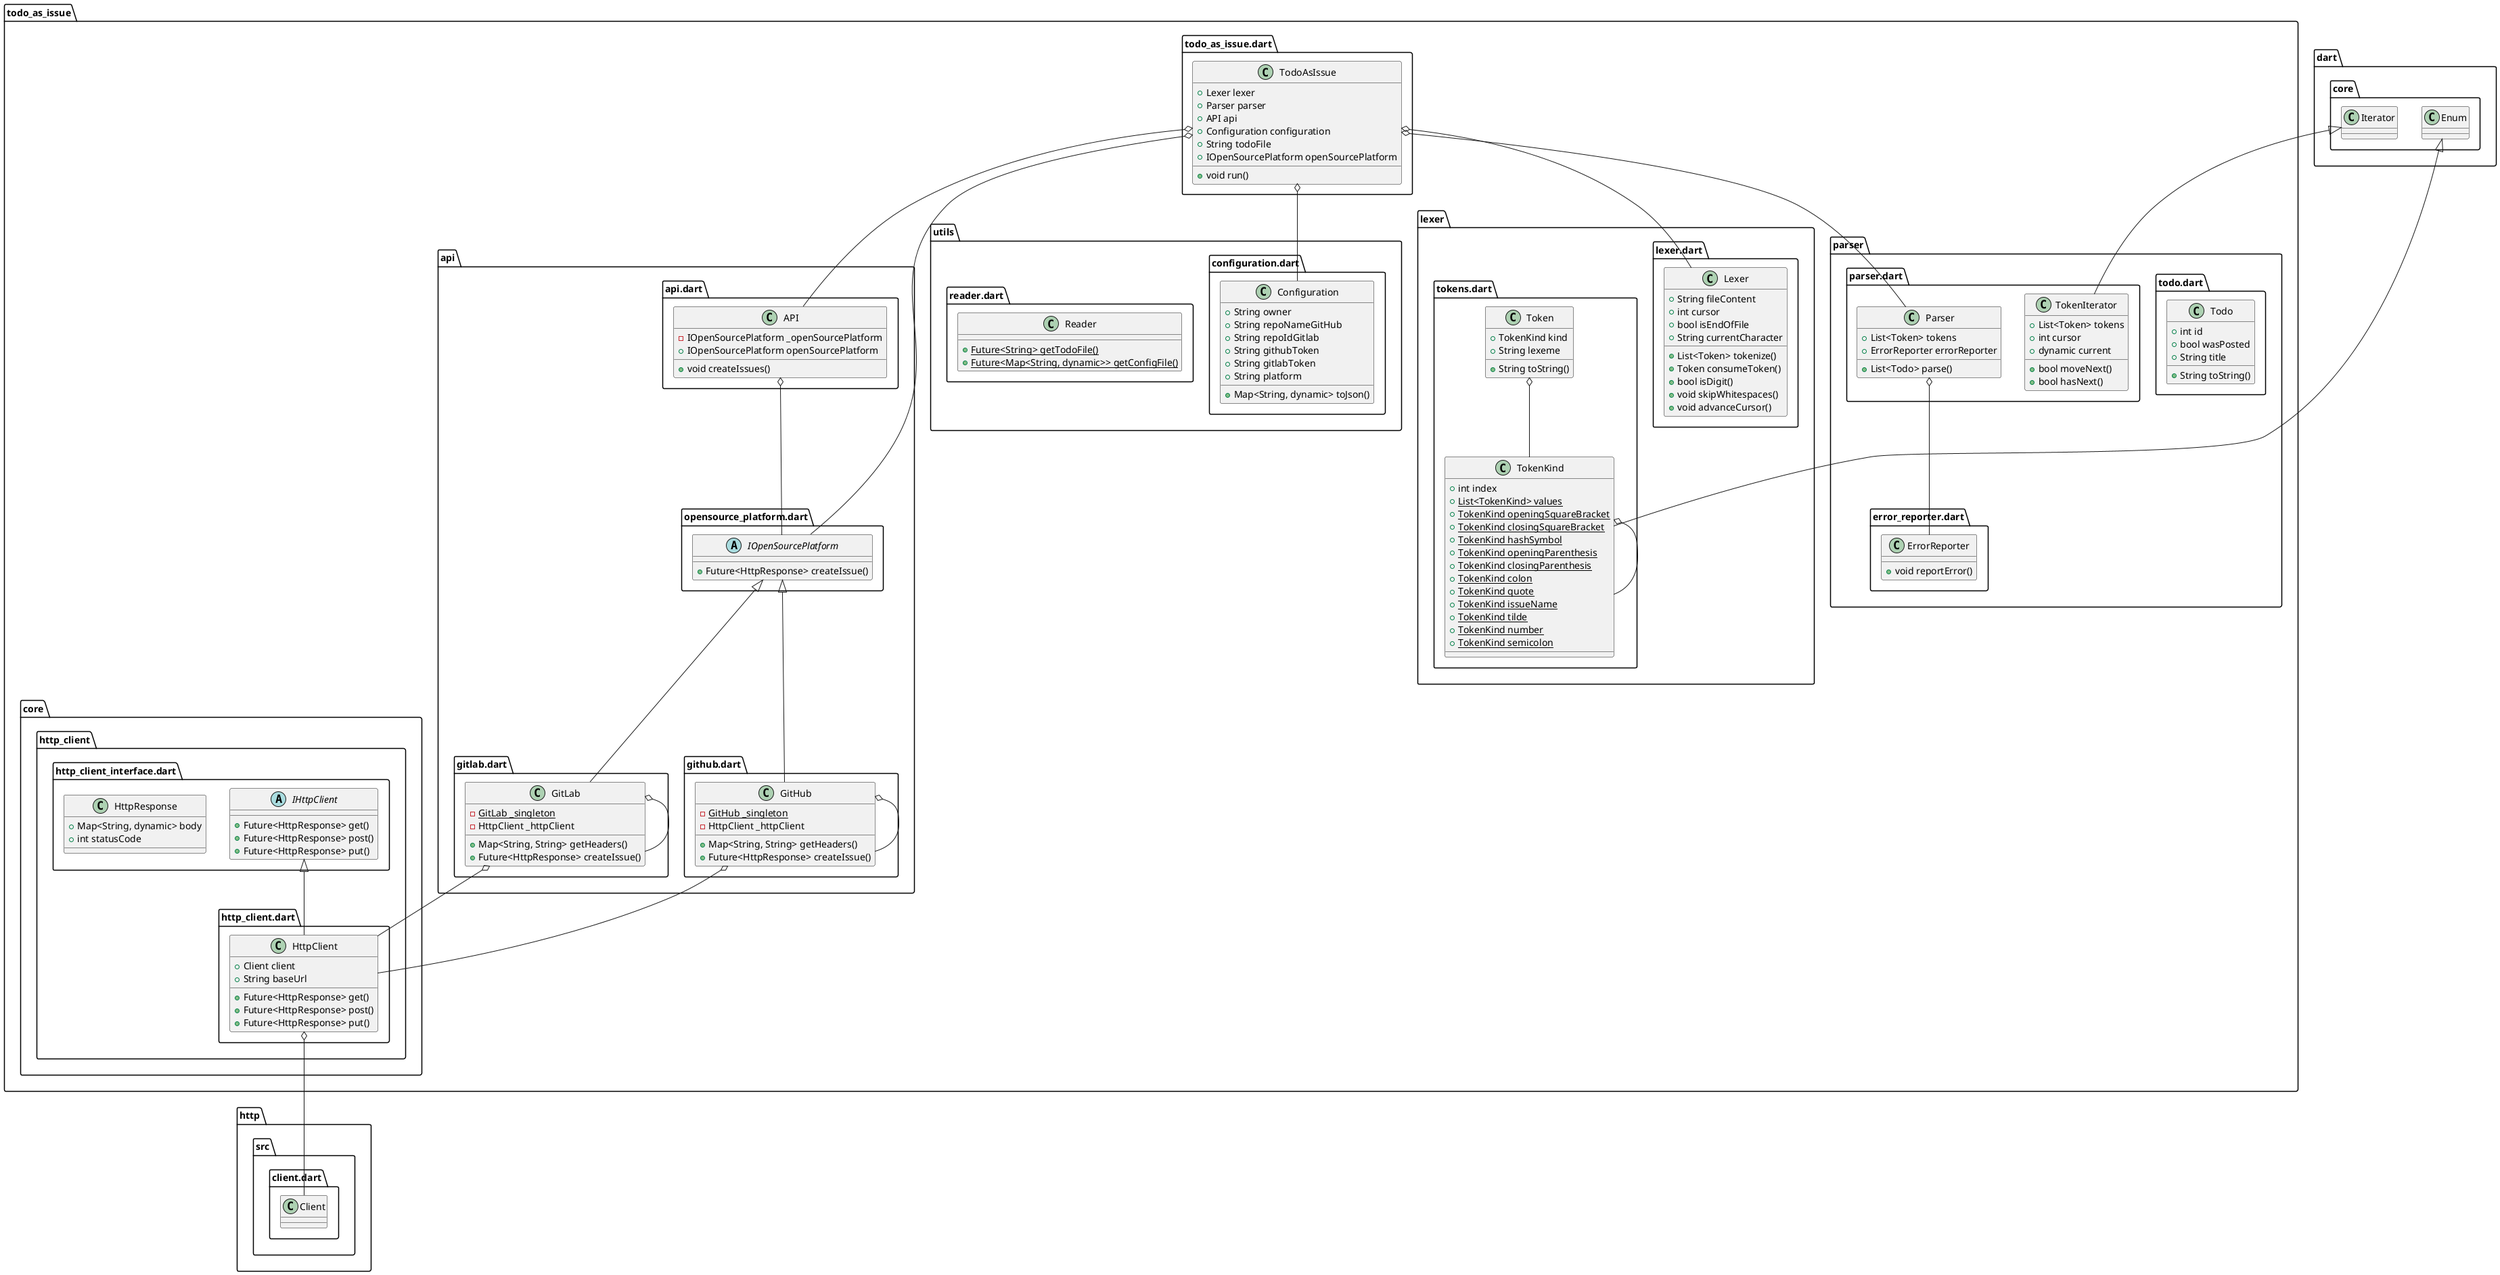 @startuml
set namespaceSeparator ::

class "todo_as_issue::parser::todo.dart::Todo" {
  +int id
  +bool wasPosted
  +String title
  +String toString()
}

class "todo_as_issue::parser::error_reporter.dart::ErrorReporter" {
  +void reportError()
}

class "todo_as_issue::parser::parser.dart::TokenIterator" {
  +List<Token> tokens
  +int cursor
  +dynamic current
  +bool moveNext()
  +bool hasNext()
}

"dart::core::Iterator" <|-- "todo_as_issue::parser::parser.dart::TokenIterator"

class "todo_as_issue::parser::parser.dart::Parser" {
  +List<Token> tokens
  +ErrorReporter errorReporter
  +List<Todo> parse()
}

"todo_as_issue::parser::parser.dart::Parser" o-- "todo_as_issue::parser::error_reporter.dart::ErrorReporter"

class "todo_as_issue::todo_as_issue.dart::TodoAsIssue" {
  +Lexer lexer
  +Parser parser
  +API api
  +Configuration configuration
  +String todoFile
  +IOpenSourcePlatform openSourcePlatform
  +void run()
}

"todo_as_issue::todo_as_issue.dart::TodoAsIssue" o-- "todo_as_issue::lexer::lexer.dart::Lexer"
"todo_as_issue::todo_as_issue.dart::TodoAsIssue" o-- "todo_as_issue::parser::parser.dart::Parser"
"todo_as_issue::todo_as_issue.dart::TodoAsIssue" o-- "todo_as_issue::api::api.dart::API"
"todo_as_issue::todo_as_issue.dart::TodoAsIssue" o-- "todo_as_issue::utils::configuration.dart::Configuration"
"todo_as_issue::todo_as_issue.dart::TodoAsIssue" o-- "todo_as_issue::api::opensource_platform.dart::IOpenSourcePlatform"

abstract class "todo_as_issue::core::http_client::http_client_interface.dart::IHttpClient" {
  +Future<HttpResponse> get()
  +Future<HttpResponse> post()
  +Future<HttpResponse> put()
}

class "todo_as_issue::core::http_client::http_client_interface.dart::HttpResponse" {
  +Map<String, dynamic> body
  +int statusCode
}

class "todo_as_issue::core::http_client::http_client.dart::HttpClient" {
  +Client client
  +String baseUrl
  +Future<HttpResponse> get()
  +Future<HttpResponse> post()
  +Future<HttpResponse> put()
}

"todo_as_issue::core::http_client::http_client.dart::HttpClient" o-- "http::src::client.dart::Client"
"todo_as_issue::core::http_client::http_client_interface.dart::IHttpClient" <|-- "todo_as_issue::core::http_client::http_client.dart::HttpClient"

class "todo_as_issue::utils::configuration.dart::Configuration" {
  +String owner
  +String repoNameGitHub
  +String repoIdGitlab
  +String githubToken
  +String gitlabToken
  +String platform
  +Map<String, dynamic> toJson()
}

class "todo_as_issue::utils::reader.dart::Reader" {
  {static} +Future<String> getTodoFile()
  {static} +Future<Map<String, dynamic>> getConfigFile()
}

class "todo_as_issue::api::gitlab.dart::GitLab" {
  {static} -GitLab _singleton
  -HttpClient _httpClient
  +Map<String, String> getHeaders()
  +Future<HttpResponse> createIssue()
}

"todo_as_issue::api::gitlab.dart::GitLab" o-- "todo_as_issue::api::gitlab.dart::GitLab"
"todo_as_issue::api::gitlab.dart::GitLab" o-- "todo_as_issue::core::http_client::http_client.dart::HttpClient"
"todo_as_issue::api::opensource_platform.dart::IOpenSourcePlatform" <|-- "todo_as_issue::api::gitlab.dart::GitLab"

class "todo_as_issue::api::api.dart::API" {
  -IOpenSourcePlatform _openSourcePlatform
  +IOpenSourcePlatform openSourcePlatform
  +void createIssues()
}

"todo_as_issue::api::api.dart::API" o-- "todo_as_issue::api::opensource_platform.dart::IOpenSourcePlatform"

class "todo_as_issue::api::github.dart::GitHub" {
  {static} -GitHub _singleton
  -HttpClient _httpClient
  +Map<String, String> getHeaders()
  +Future<HttpResponse> createIssue()
}

"todo_as_issue::api::github.dart::GitHub" o-- "todo_as_issue::api::github.dart::GitHub"
"todo_as_issue::api::github.dart::GitHub" o-- "todo_as_issue::core::http_client::http_client.dart::HttpClient"
"todo_as_issue::api::opensource_platform.dart::IOpenSourcePlatform" <|-- "todo_as_issue::api::github.dart::GitHub"

abstract class "todo_as_issue::api::opensource_platform.dart::IOpenSourcePlatform" {
  +Future<HttpResponse> createIssue()
}

class "todo_as_issue::lexer::tokens.dart::Token" {
  +TokenKind kind
  +String lexeme
  +String toString()
}

"todo_as_issue::lexer::tokens.dart::Token" o-- "todo_as_issue::lexer::tokens.dart::TokenKind"

class "todo_as_issue::lexer::tokens.dart::TokenKind" {
  +int index
  {static} +List<TokenKind> values
  {static} +TokenKind openingSquareBracket
  {static} +TokenKind closingSquareBracket
  {static} +TokenKind hashSymbol
  {static} +TokenKind openingParenthesis
  {static} +TokenKind closingParenthesis
  {static} +TokenKind colon
  {static} +TokenKind quote
  {static} +TokenKind issueName
  {static} +TokenKind tilde
  {static} +TokenKind number
  {static} +TokenKind semicolon
}

"todo_as_issue::lexer::tokens.dart::TokenKind" o-- "todo_as_issue::lexer::tokens.dart::TokenKind"
"dart::core::Enum" <|-- "todo_as_issue::lexer::tokens.dart::TokenKind"

class "todo_as_issue::lexer::lexer.dart::Lexer" {
  +String fileContent
  +int cursor
  +bool isEndOfFile
  +String currentCharacter
  +List<Token> tokenize()
  +Token consumeToken()
  +bool isDigit()
  +void skipWhitespaces()
  +void advanceCursor()
}


@enduml
